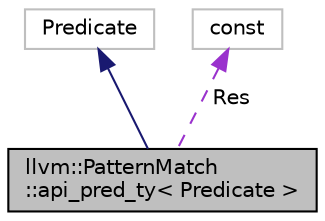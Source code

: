 digraph "llvm::PatternMatch::api_pred_ty&lt; Predicate &gt;"
{
 // LATEX_PDF_SIZE
  bgcolor="transparent";
  edge [fontname="Helvetica",fontsize="10",labelfontname="Helvetica",labelfontsize="10"];
  node [fontname="Helvetica",fontsize="10",shape=record];
  Node1 [label="llvm::PatternMatch\l::api_pred_ty\< Predicate \>",height=0.2,width=0.4,color="black", fillcolor="grey75", style="filled", fontcolor="black",tooltip="This helper class is used to match scalar and vector constants that satisfy a specified predicate,..."];
  Node2 -> Node1 [dir="back",color="midnightblue",fontsize="10",style="solid",fontname="Helvetica"];
  Node2 [label="Predicate",height=0.2,width=0.4,color="grey75",tooltip=" "];
  Node3 -> Node1 [dir="back",color="darkorchid3",fontsize="10",style="dashed",label=" Res" ,fontname="Helvetica"];
  Node3 [label="const",height=0.2,width=0.4,color="grey75",tooltip=" "];
}
